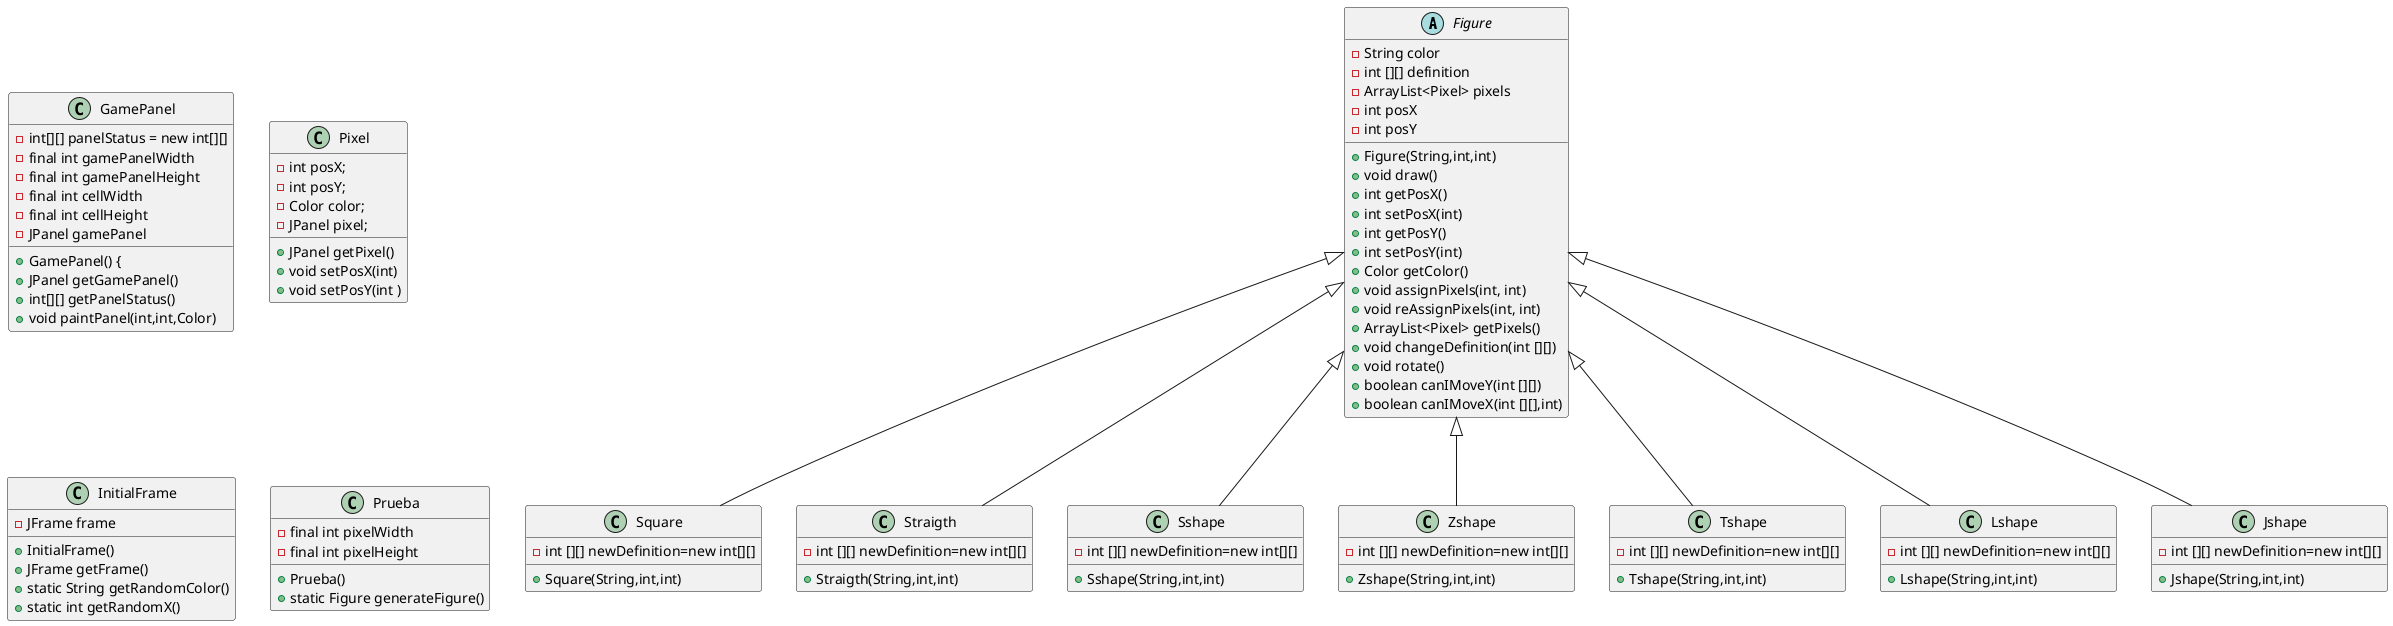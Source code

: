 @startuml
'https://plantuml.com/class-diagram

abstract class Figure{
- String color
    - int [][] definition
    - ArrayList<Pixel> pixels
    - int posX
    - int posY
+ Figure(String,int,int)
+ void draw()
+ int getPosX()
+ int setPosX(int)
+ int getPosY()
+ int setPosY(int)
+ Color getColor()
+ void assignPixels(int, int)
 + void reAssignPixels(int, int)
 + ArrayList<Pixel> getPixels()
 + void changeDefinition(int [][])
+ void rotate()
+ boolean canIMoveY(int [][])
+ boolean canIMoveX(int [][],int)



}
class Square{
-int [][] newDefinition=new int[][]
+ Square(String,int,int)

}
class Straigth{
-int [][] newDefinition=new int[][]
+ Straigth(String,int,int)
}
class Sshape{
-int [][] newDefinition=new int[][]
+ Sshape(String,int,int)
}
class Zshape{
-int [][] newDefinition=new int[][]
+ Zshape(String,int,int)

}
class Tshape{
-int [][] newDefinition=new int[][]
+ Tshape(String,int,int)

}
class Lshape{
-int [][] newDefinition=new int[][]
+ Lshape(String,int,int)


}
class Jshape{
-int [][] newDefinition=new int[][]
+ Jshape(String,int,int)
}
class GamePanel{
- int[][] panelStatus = new int[][]
    - final int gamePanelWidth
    - final int gamePanelHeight
    - final int cellWidth
    - final int cellHeight
     - JPanel gamePanel
 + GamePanel() {
+ JPanel getGamePanel()
+ int[][] getPanelStatus()
+ void paintPanel(int,int,Color)


}
class Pixel{
- int posX;
    - int posY;
    - Color color;
    - JPanel pixel;
    + JPanel getPixel()
+ void setPosX(int)
      + void setPosY(int )
}
class InitialFrame{
 - JFrame frame
 + InitialFrame()
  + JFrame getFrame()
+ static String getRandomColor()
 + static int getRandomX()
}
class Prueba{
- final int pixelWidth
    - final int pixelHeight
    + Prueba()
+ static Figure generateFigure()


}

Figure <|-- Straigth
Figure <|-- Square
Figure <|-- Sshape
Figure <|-- Zshape
Figure <|-- Tshape
Figure <|-- Lshape
Figure <|-- Jshape




@enduml